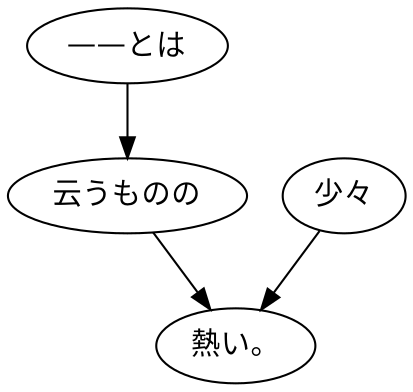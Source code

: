 digraph graph3392 {
	node0 [label="——とは"];
	node1 [label="云うものの"];
	node2 [label="少々"];
	node3 [label="熱い。"];
	node0 -> node1;
	node1 -> node3;
	node2 -> node3;
}
